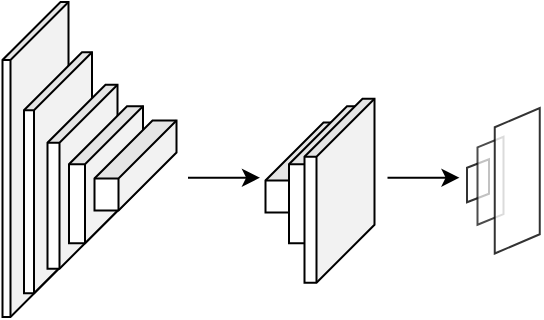 <mxfile version="24.8.3">
  <diagram name="第 1 页" id="kH2xpyNVAY3xceXkkSbd">
    <mxGraphModel dx="1660" dy="326" grid="0" gridSize="10" guides="1" tooltips="1" connect="1" arrows="1" fold="1" page="0" pageScale="1" pageWidth="827" pageHeight="1169" math="0" shadow="0">
      <root>
        <mxCell id="0" />
        <mxCell id="1" parent="0" />
        <mxCell id="9I0cf-84f6sTRI4iehvO-1" value="" style="group" vertex="1" connectable="0" parent="1">
          <mxGeometry x="414.25" y="1040" width="268.625" height="157.5" as="geometry" />
        </mxCell>
        <mxCell id="9I0cf-84f6sTRI4iehvO-2" value="" style="shape=cube;whiteSpace=wrap;html=1;boundedLbl=1;backgroundOutline=1;darkOpacity=0.05;darkOpacity2=0.1;size=29;rotation=90;" vertex="1" parent="9I0cf-84f6sTRI4iehvO-1">
          <mxGeometry x="-62.25" y="62.25" width="157.5" height="33" as="geometry" />
        </mxCell>
        <mxCell id="9I0cf-84f6sTRI4iehvO-3" value="" style="shape=cube;whiteSpace=wrap;html=1;boundedLbl=1;backgroundOutline=1;darkOpacity=0.05;darkOpacity2=0.1;size=29;rotation=90;" vertex="1" parent="9I0cf-84f6sTRI4iehvO-1">
          <mxGeometry x="-32.5" y="68.38" width="120.5" height="34" as="geometry" />
        </mxCell>
        <mxCell id="9I0cf-84f6sTRI4iehvO-4" value="" style="shape=cube;whiteSpace=wrap;html=1;boundedLbl=1;backgroundOutline=1;darkOpacity=0.05;darkOpacity2=0.1;size=29;rotation=90;" vertex="1" parent="9I0cf-84f6sTRI4iehvO-1">
          <mxGeometry x="-6" y="69.88" width="92" height="35" as="geometry" />
        </mxCell>
        <mxCell id="9I0cf-84f6sTRI4iehvO-5" value="" style="shape=cube;whiteSpace=wrap;html=1;boundedLbl=1;backgroundOutline=1;darkOpacity=0.05;darkOpacity2=0.1;size=29;rotation=90;" vertex="1" parent="9I0cf-84f6sTRI4iehvO-1">
          <mxGeometry x="17.5" y="67.88" width="68.5" height="37" as="geometry" />
        </mxCell>
        <mxCell id="9I0cf-84f6sTRI4iehvO-6" value="" style="shape=cube;whiteSpace=wrap;html=1;boundedLbl=1;backgroundOutline=1;darkOpacity=0.05;darkOpacity2=0.1;size=29;rotation=90;" vertex="1" parent="9I0cf-84f6sTRI4iehvO-1">
          <mxGeometry x="44" y="61.25" width="45" height="41" as="geometry" />
        </mxCell>
        <mxCell id="9I0cf-84f6sTRI4iehvO-7" value="" style="endArrow=classic;html=1;rounded=0;" edge="1" parent="9I0cf-84f6sTRI4iehvO-1">
          <mxGeometry width="50" height="50" relative="1" as="geometry">
            <mxPoint x="92.75" y="87.83" as="sourcePoint" />
            <mxPoint x="128.75" y="87.83" as="targetPoint" />
          </mxGeometry>
        </mxCell>
        <mxCell id="9I0cf-84f6sTRI4iehvO-8" value="" style="endArrow=classic;html=1;rounded=0;" edge="1" parent="9I0cf-84f6sTRI4iehvO-1">
          <mxGeometry width="50" height="50" relative="1" as="geometry">
            <mxPoint x="192.5" y="87.83" as="sourcePoint" />
            <mxPoint x="228.5" y="87.83" as="targetPoint" />
          </mxGeometry>
        </mxCell>
        <mxCell id="9I0cf-84f6sTRI4iehvO-9" value="" style="shape=parallelogram;perimeter=parallelogramPerimeter;whiteSpace=wrap;html=1;fixedSize=1;rotation=90;flipH=1;size=4.25;opacity=80;" vertex="1" parent="9I0cf-84f6sTRI4iehvO-1">
          <mxGeometry x="227" y="83.88" width="21.5" height="11" as="geometry" />
        </mxCell>
        <mxCell id="9I0cf-84f6sTRI4iehvO-10" value="" style="shape=parallelogram;perimeter=parallelogramPerimeter;whiteSpace=wrap;html=1;fixedSize=1;rotation=90;flipH=1;size=5.317;textOpacity=10;opacity=70;" vertex="1" parent="9I0cf-84f6sTRI4iehvO-1">
          <mxGeometry x="222" y="82.88" width="44" height="13" as="geometry" />
        </mxCell>
        <mxCell id="9I0cf-84f6sTRI4iehvO-11" value="" style="shape=parallelogram;perimeter=parallelogramPerimeter;whiteSpace=wrap;html=1;fixedSize=1;rotation=90;flipH=1;size=9.625;textOpacity=0;opacity=80;" vertex="1" parent="9I0cf-84f6sTRI4iehvO-1">
          <mxGeometry x="221" y="78.13" width="72.75" height="22.5" as="geometry" />
        </mxCell>
        <mxCell id="9I0cf-84f6sTRI4iehvO-12" value="" style="shape=cube;whiteSpace=wrap;html=1;boundedLbl=1;backgroundOutline=1;darkOpacity=0.05;darkOpacity2=0.1;size=29;rotation=90;" vertex="1" parent="9I0cf-84f6sTRI4iehvO-1">
          <mxGeometry x="129.5" y="62.25" width="45" height="41" as="geometry" />
        </mxCell>
        <mxCell id="9I0cf-84f6sTRI4iehvO-13" value="" style="shape=cube;whiteSpace=wrap;html=1;boundedLbl=1;backgroundOutline=1;darkOpacity=0.05;darkOpacity2=0.1;size=29;rotation=90;" vertex="1" parent="9I0cf-84f6sTRI4iehvO-1">
          <mxGeometry x="127.5" y="67.88" width="68.5" height="37" as="geometry" />
        </mxCell>
        <mxCell id="9I0cf-84f6sTRI4iehvO-14" value="" style="shape=cube;whiteSpace=wrap;html=1;boundedLbl=1;backgroundOutline=1;darkOpacity=0.05;darkOpacity2=0.1;size=29;rotation=90;" vertex="1" parent="9I0cf-84f6sTRI4iehvO-1">
          <mxGeometry x="122.5" y="76.88" width="92" height="35" as="geometry" />
        </mxCell>
      </root>
    </mxGraphModel>
  </diagram>
</mxfile>

